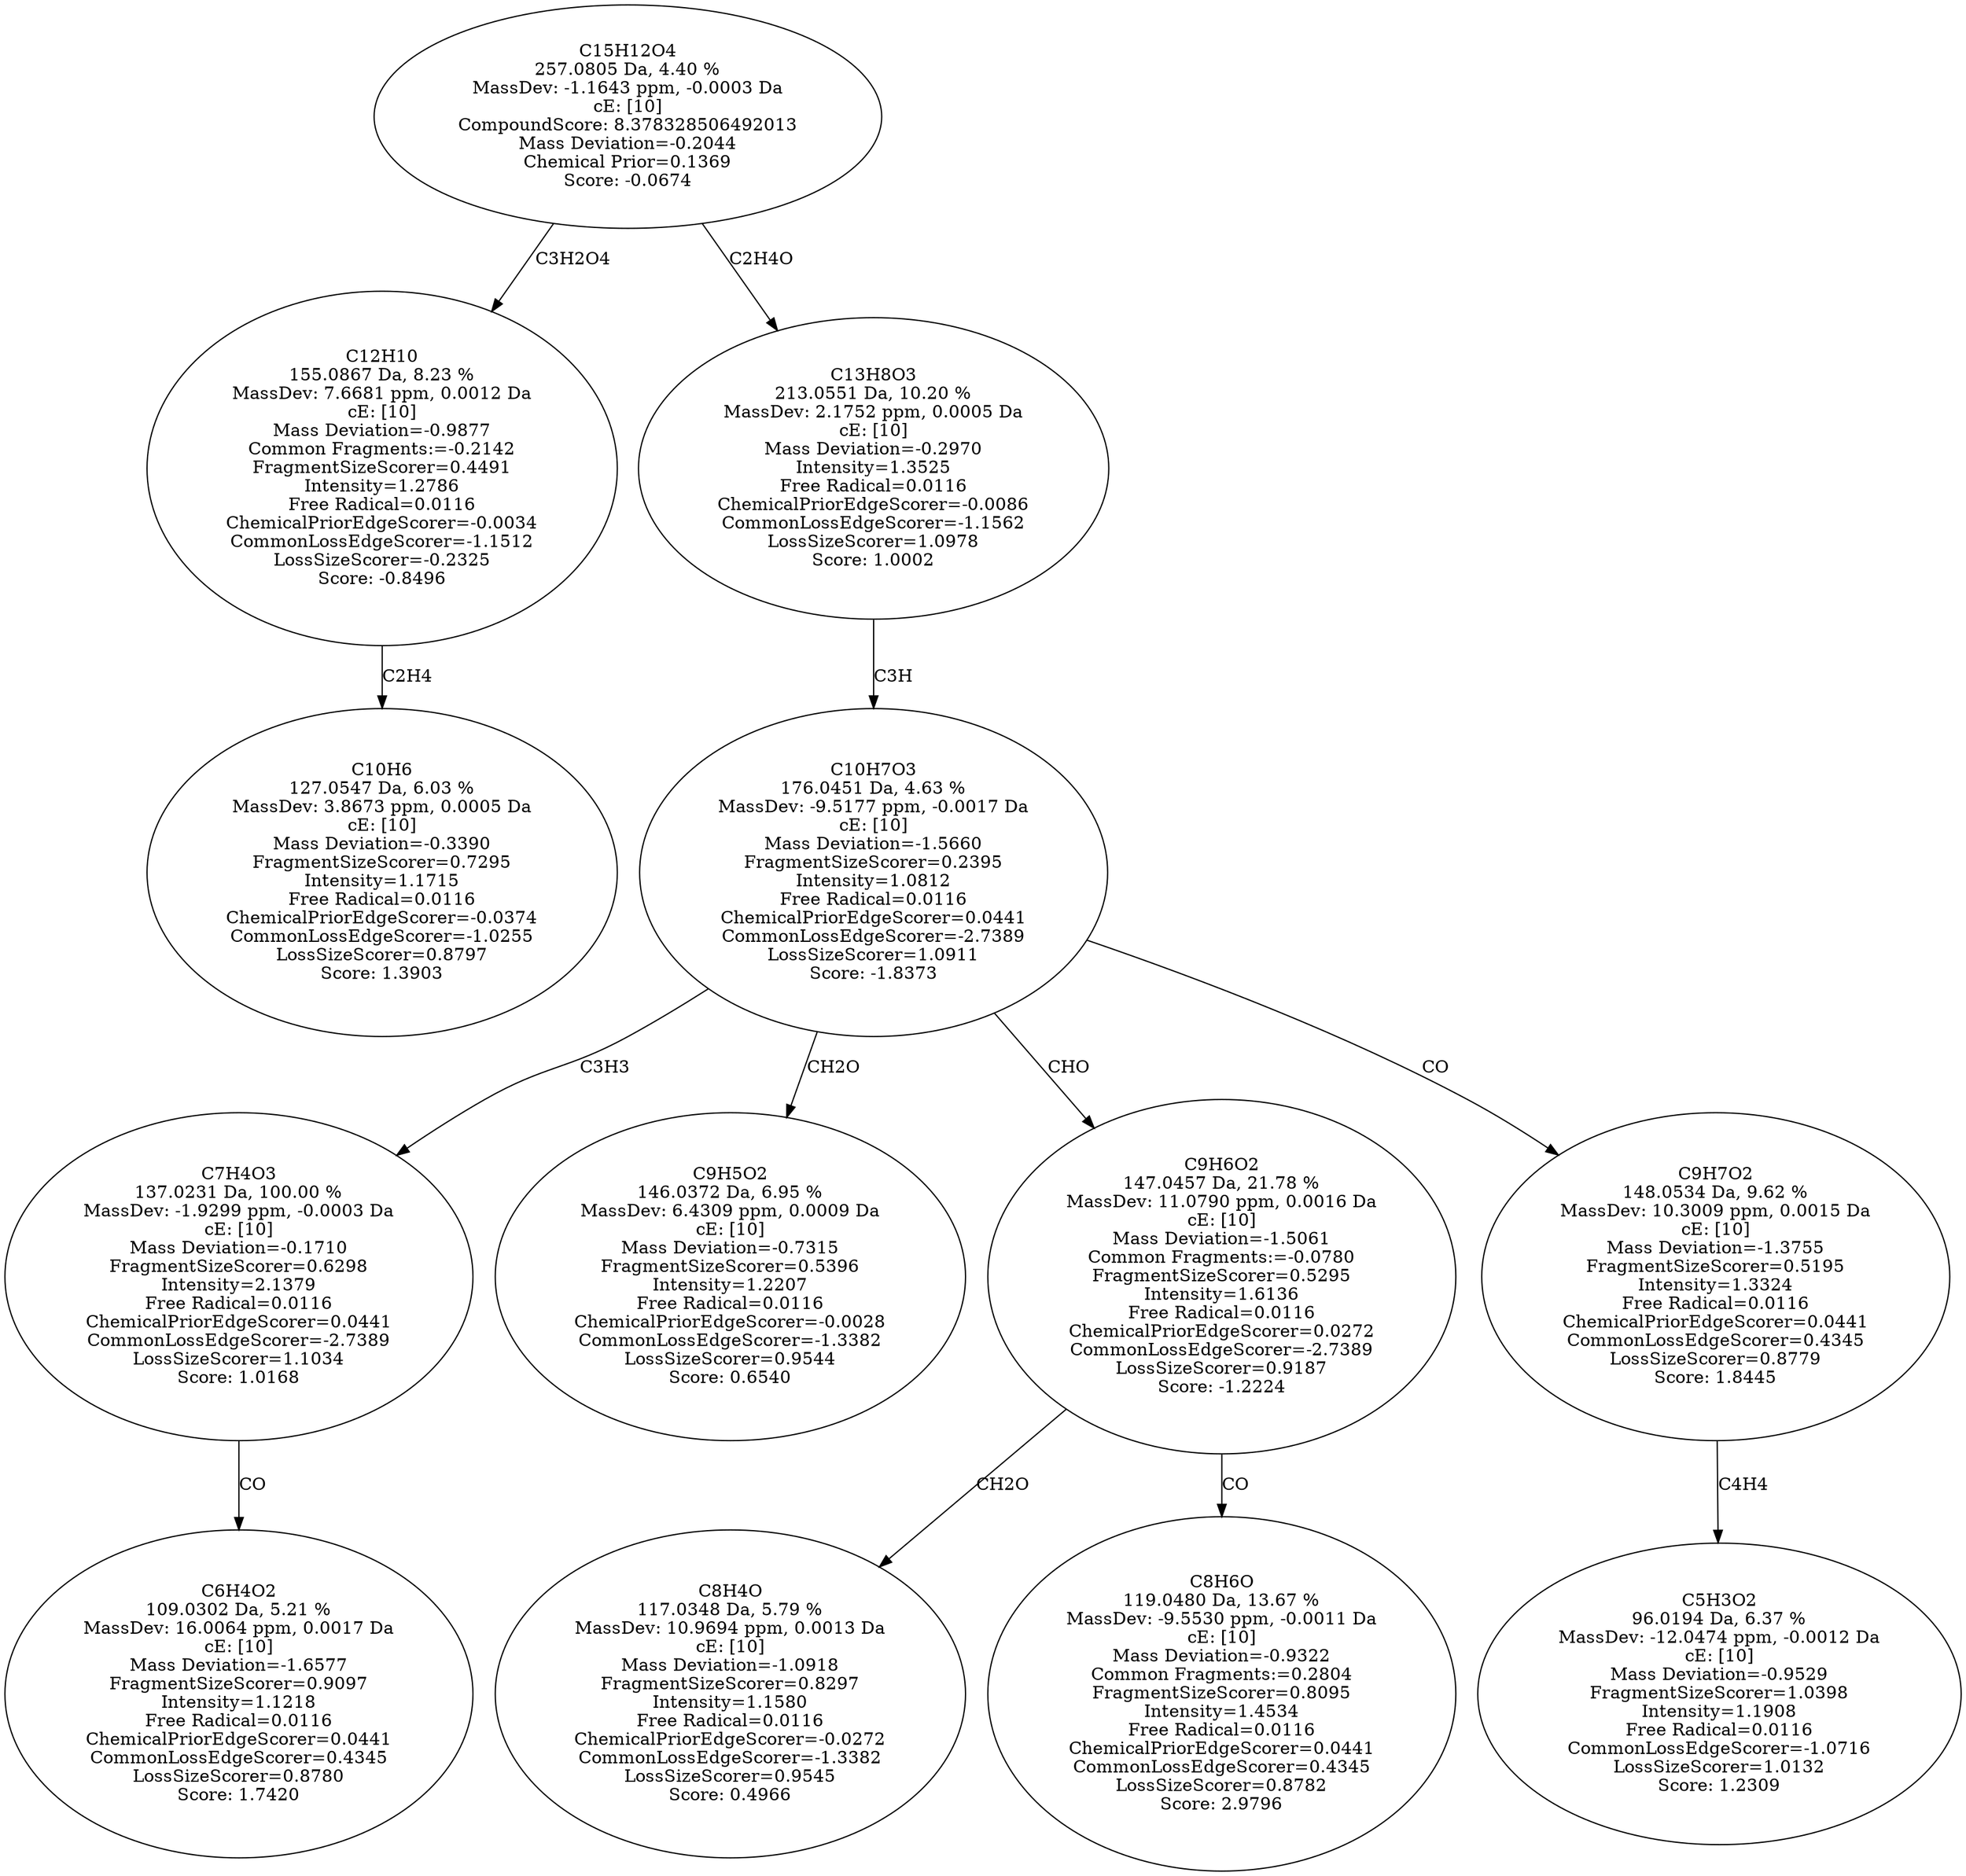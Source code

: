 strict digraph {
v1 [label="C10H6\n127.0547 Da, 6.03 %\nMassDev: 3.8673 ppm, 0.0005 Da\ncE: [10]\nMass Deviation=-0.3390\nFragmentSizeScorer=0.7295\nIntensity=1.1715\nFree Radical=0.0116\nChemicalPriorEdgeScorer=-0.0374\nCommonLossEdgeScorer=-1.0255\nLossSizeScorer=0.8797\nScore: 1.3903"];
v2 [label="C12H10\n155.0867 Da, 8.23 %\nMassDev: 7.6681 ppm, 0.0012 Da\ncE: [10]\nMass Deviation=-0.9877\nCommon Fragments:=-0.2142\nFragmentSizeScorer=0.4491\nIntensity=1.2786\nFree Radical=0.0116\nChemicalPriorEdgeScorer=-0.0034\nCommonLossEdgeScorer=-1.1512\nLossSizeScorer=-0.2325\nScore: -0.8496"];
v3 [label="C6H4O2\n109.0302 Da, 5.21 %\nMassDev: 16.0064 ppm, 0.0017 Da\ncE: [10]\nMass Deviation=-1.6577\nFragmentSizeScorer=0.9097\nIntensity=1.1218\nFree Radical=0.0116\nChemicalPriorEdgeScorer=0.0441\nCommonLossEdgeScorer=0.4345\nLossSizeScorer=0.8780\nScore: 1.7420"];
v4 [label="C7H4O3\n137.0231 Da, 100.00 %\nMassDev: -1.9299 ppm, -0.0003 Da\ncE: [10]\nMass Deviation=-0.1710\nFragmentSizeScorer=0.6298\nIntensity=2.1379\nFree Radical=0.0116\nChemicalPriorEdgeScorer=0.0441\nCommonLossEdgeScorer=-2.7389\nLossSizeScorer=1.1034\nScore: 1.0168"];
v5 [label="C9H5O2\n146.0372 Da, 6.95 %\nMassDev: 6.4309 ppm, 0.0009 Da\ncE: [10]\nMass Deviation=-0.7315\nFragmentSizeScorer=0.5396\nIntensity=1.2207\nFree Radical=0.0116\nChemicalPriorEdgeScorer=-0.0028\nCommonLossEdgeScorer=-1.3382\nLossSizeScorer=0.9544\nScore: 0.6540"];
v6 [label="C8H4O\n117.0348 Da, 5.79 %\nMassDev: 10.9694 ppm, 0.0013 Da\ncE: [10]\nMass Deviation=-1.0918\nFragmentSizeScorer=0.8297\nIntensity=1.1580\nFree Radical=0.0116\nChemicalPriorEdgeScorer=-0.0272\nCommonLossEdgeScorer=-1.3382\nLossSizeScorer=0.9545\nScore: 0.4966"];
v7 [label="C8H6O\n119.0480 Da, 13.67 %\nMassDev: -9.5530 ppm, -0.0011 Da\ncE: [10]\nMass Deviation=-0.9322\nCommon Fragments:=0.2804\nFragmentSizeScorer=0.8095\nIntensity=1.4534\nFree Radical=0.0116\nChemicalPriorEdgeScorer=0.0441\nCommonLossEdgeScorer=0.4345\nLossSizeScorer=0.8782\nScore: 2.9796"];
v8 [label="C9H6O2\n147.0457 Da, 21.78 %\nMassDev: 11.0790 ppm, 0.0016 Da\ncE: [10]\nMass Deviation=-1.5061\nCommon Fragments:=-0.0780\nFragmentSizeScorer=0.5295\nIntensity=1.6136\nFree Radical=0.0116\nChemicalPriorEdgeScorer=0.0272\nCommonLossEdgeScorer=-2.7389\nLossSizeScorer=0.9187\nScore: -1.2224"];
v9 [label="C5H3O2\n96.0194 Da, 6.37 %\nMassDev: -12.0474 ppm, -0.0012 Da\ncE: [10]\nMass Deviation=-0.9529\nFragmentSizeScorer=1.0398\nIntensity=1.1908\nFree Radical=0.0116\nCommonLossEdgeScorer=-1.0716\nLossSizeScorer=1.0132\nScore: 1.2309"];
v10 [label="C9H7O2\n148.0534 Da, 9.62 %\nMassDev: 10.3009 ppm, 0.0015 Da\ncE: [10]\nMass Deviation=-1.3755\nFragmentSizeScorer=0.5195\nIntensity=1.3324\nFree Radical=0.0116\nChemicalPriorEdgeScorer=0.0441\nCommonLossEdgeScorer=0.4345\nLossSizeScorer=0.8779\nScore: 1.8445"];
v11 [label="C10H7O3\n176.0451 Da, 4.63 %\nMassDev: -9.5177 ppm, -0.0017 Da\ncE: [10]\nMass Deviation=-1.5660\nFragmentSizeScorer=0.2395\nIntensity=1.0812\nFree Radical=0.0116\nChemicalPriorEdgeScorer=0.0441\nCommonLossEdgeScorer=-2.7389\nLossSizeScorer=1.0911\nScore: -1.8373"];
v12 [label="C13H8O3\n213.0551 Da, 10.20 %\nMassDev: 2.1752 ppm, 0.0005 Da\ncE: [10]\nMass Deviation=-0.2970\nIntensity=1.3525\nFree Radical=0.0116\nChemicalPriorEdgeScorer=-0.0086\nCommonLossEdgeScorer=-1.1562\nLossSizeScorer=1.0978\nScore: 1.0002"];
v13 [label="C15H12O4\n257.0805 Da, 4.40 %\nMassDev: -1.1643 ppm, -0.0003 Da\ncE: [10]\nCompoundScore: 8.378328506492013\nMass Deviation=-0.2044\nChemical Prior=0.1369\nScore: -0.0674"];
v2 -> v1 [label="C2H4"];
v13 -> v2 [label="C3H2O4"];
v4 -> v3 [label="CO"];
v11 -> v4 [label="C3H3"];
v11 -> v5 [label="CH2O"];
v8 -> v6 [label="CH2O"];
v8 -> v7 [label="CO"];
v11 -> v8 [label="CHO"];
v10 -> v9 [label="C4H4"];
v11 -> v10 [label="CO"];
v12 -> v11 [label="C3H"];
v13 -> v12 [label="C2H4O"];
}